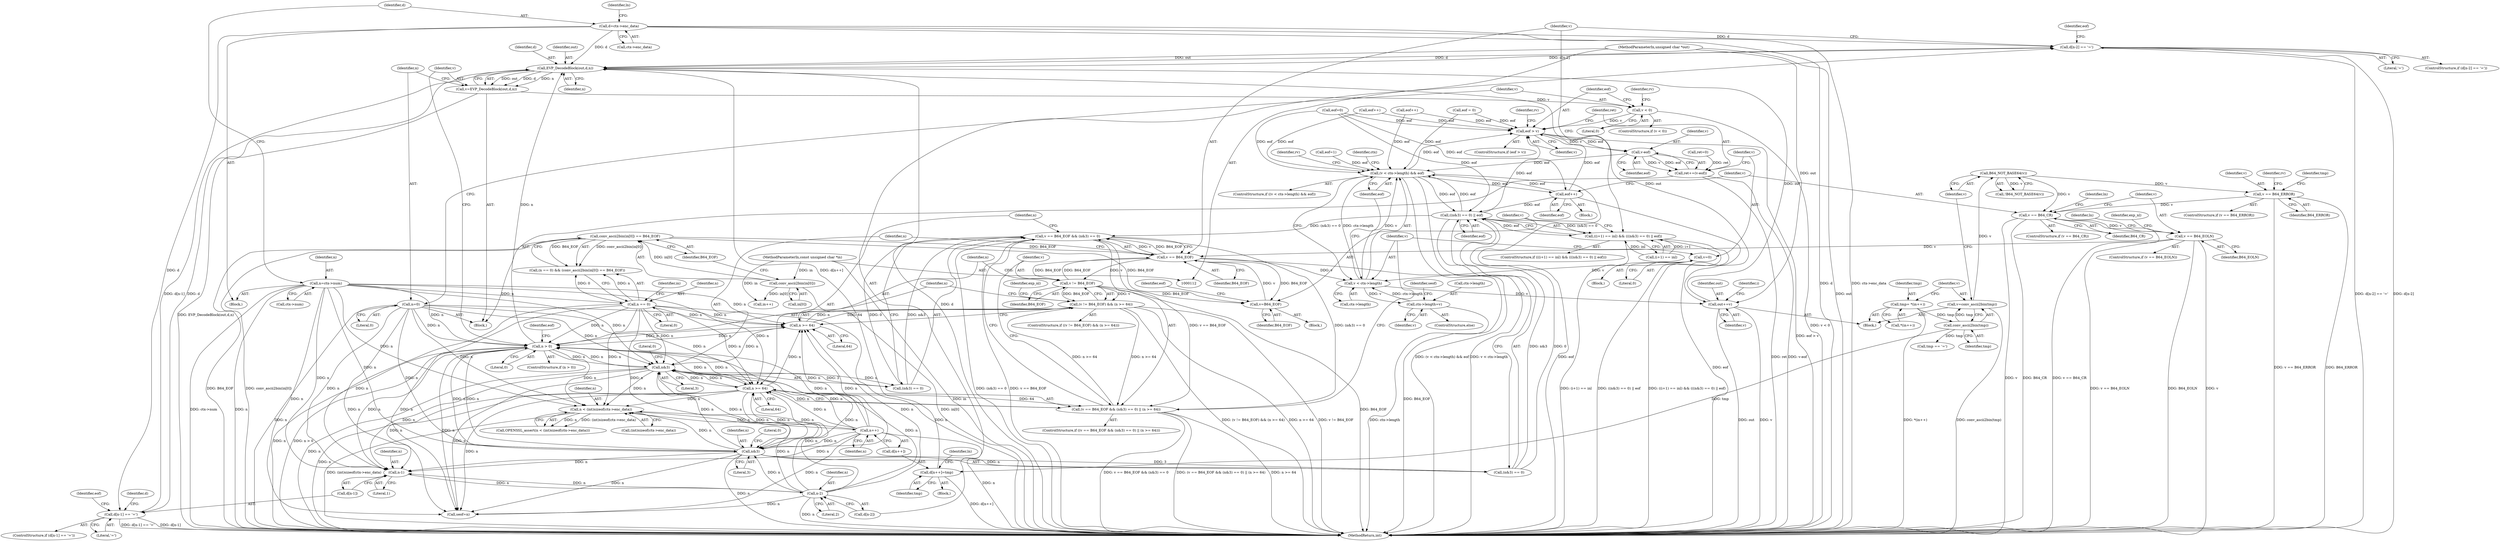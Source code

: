 digraph "0_openssl_d0666f289ac013094bbbf547bfbcd616199b7d2d@array" {
"1000322" [label="(Call,d[n-2] == '=')"];
"1000364" [label="(Call,EVP_DecodeBlock(out,d,n))"];
"1000430" [label="(Call,out+=v)"];
"1000404" [label="(Call,v < ctx->length)"];
"1000399" [label="(Call,v=0)"];
"1000334" [label="(Call,v == B64_EOF)"];
"1000273" [label="(Call,v == B64_EOLN)"];
"1000262" [label="(Call,v == B64_CR)"];
"1000215" [label="(Call,B64_NOT_BASE64(v))"];
"1000209" [label="(Call,v=conv_ascii2bin(tmp))"];
"1000211" [label="(Call,conv_ascii2bin(tmp))"];
"1000204" [label="(Call,tmp= *(in++))"];
"1000237" [label="(Call,v == B64_ERROR)"];
"1000305" [label="(Call,v=B64_EOF)"];
"1000173" [label="(Call,conv_ascii2bin(in[0]) == B64_EOF)"];
"1000174" [label="(Call,conv_ascii2bin(in[0]))"];
"1000116" [label="(MethodParameterIn,const unsigned char *in)"];
"1000348" [label="(Call,v != B64_EOF)"];
"1000416" [label="(Call,ctx->length=v)"];
"1000114" [label="(MethodParameterIn,unsigned char *out)"];
"1000312" [label="(Call,d[n-1] == '=')"];
"1000149" [label="(Call,d=ctx->enc_data)"];
"1000227" [label="(Call,d[n++]=tmp)"];
"1000322" [label="(Call,d[n-2] == '=')"];
"1000358" [label="(Call,n > 0)"];
"1000338" [label="(Call,n&3)"];
"1000342" [label="(Call,n >= 64)"];
"1000230" [label="(Call,n++)"];
"1000219" [label="(Call,n < (int)sizeof(ctx->enc_data))"];
"1000299" [label="(Call,n&3)"];
"1000325" [label="(Call,n-2)"];
"1000315" [label="(Call,n-1)"];
"1000368" [label="(Call,n=0)"];
"1000144" [label="(Call,n=ctx->num)"];
"1000170" [label="(Call,n == 0)"];
"1000351" [label="(Call,n >= 64)"];
"1000362" [label="(Call,v=EVP_DecodeBlock(out,d,n))"];
"1000372" [label="(Call,v < 0)"];
"1000381" [label="(Call,eof > v)"];
"1000392" [label="(Call,v-eof)"];
"1000390" [label="(Call,ret+=(v-eof))"];
"1000403" [label="(Call,(v < ctx->length) && eof)"];
"1000259" [label="(Call,eof++)"];
"1000297" [label="(Call,((n&3) == 0) || eof)"];
"1000291" [label="(Call,((i+1) == inl) && (((n&3) == 0) || eof))"];
"1000333" [label="(Call,v == B64_EOF && (n&3) == 0)"];
"1000332" [label="(Call,(v == B64_EOF && (n&3) == 0) || (n >= 64))"];
"1000347" [label="(Call,(v != B64_EOF) && (n >= 64))"];
"1000303" [label="(Identifier,eof)"];
"1000369" [label="(Identifier,n)"];
"1000371" [label="(ControlStructure,if (v < 0))"];
"1000400" [label="(Identifier,v)"];
"1000353" [label="(Literal,64)"];
"1000125" [label="(Call,eof=0)"];
"1000219" [label="(Call,n < (int)sizeof(ctx->enc_data))"];
"1000305" [label="(Call,v=B64_EOF)"];
"1000420" [label="(Identifier,v)"];
"1000261" [label="(ControlStructure,if (v == B64_CR))"];
"1000267" [label="(Identifier,ln)"];
"1000433" [label="(MethodReturn,int)"];
"1000350" [label="(Identifier,B64_EOF)"];
"1000278" [label="(Identifier,ln)"];
"1000397" [label="(Identifier,eof)"];
"1000336" [label="(Identifier,B64_EOF)"];
"1000324" [label="(Identifier,d)"];
"1000432" [label="(Identifier,v)"];
"1000315" [label="(Call,n-1)"];
"1000231" [label="(Identifier,n)"];
"1000417" [label="(Call,ctx->length)"];
"1000214" [label="(Call,!B64_NOT_BASE64(v))"];
"1000220" [label="(Identifier,n)"];
"1000155" [label="(Identifier,ln)"];
"1000328" [label="(Literal,'=')"];
"1000176" [label="(Identifier,in)"];
"1000386" [label="(Identifier,rv)"];
"1000308" [label="(Call,eof = 0)"];
"1000335" [label="(Identifier,v)"];
"1000349" [label="(Identifier,v)"];
"1000322" [label="(Call,d[n-2] == '=')"];
"1000339" [label="(Identifier,n)"];
"1000146" [label="(Call,ctx->num)"];
"1000292" [label="(Call,(i+1) == inl)"];
"1000114" [label="(MethodParameterIn,unsigned char *out)"];
"1000236" [label="(ControlStructure,if (v == B64_ERROR))"];
"1000318" [label="(Literal,'=')"];
"1000342" [label="(Call,n >= 64)"];
"1000312" [label="(Call,d[n-1] == '=')"];
"1000341" [label="(Literal,0)"];
"1000377" [label="(Identifier,rv)"];
"1000145" [label="(Identifier,n)"];
"1000307" [label="(Identifier,B64_EOF)"];
"1000404" [label="(Call,v < ctx->length)"];
"1000300" [label="(Identifier,n)"];
"1000346" [label="(ControlStructure,if ((v != B64_EOF) && (n >= 64)))"];
"1000365" [label="(Identifier,out)"];
"1000390" [label="(Call,ret+=(v-eof))"];
"1000337" [label="(Call,(n&3) == 0)"];
"1000325" [label="(Call,n-2)"];
"1000383" [label="(Identifier,v)"];
"1000272" [label="(ControlStructure,if (v == B64_EOLN))"];
"1000228" [label="(Call,d[n++])"];
"1000334" [label="(Call,v == B64_EOF)"];
"1000212" [label="(Identifier,tmp)"];
"1000316" [label="(Identifier,n)"];
"1000144" [label="(Call,n=ctx->num)"];
"1000260" [label="(Identifier,eof)"];
"1000311" [label="(ControlStructure,if (d[n-1] == '='))"];
"1000192" [label="(Identifier,i)"];
"1000297" [label="(Call,((n&3) == 0) || eof)"];
"1000416" [label="(Call,ctx->length=v)"];
"1000330" [label="(Identifier,eof)"];
"1000401" [label="(Literal,0)"];
"1000218" [label="(Call,OPENSSL_assert(n < (int)sizeof(ctx->enc_data)))"];
"1000393" [label="(Identifier,v)"];
"1000430" [label="(Call,out+=v)"];
"1000215" [label="(Call,B64_NOT_BASE64(v))"];
"1000372" [label="(Call,v < 0)"];
"1000412" [label="(Identifier,rv)"];
"1000345" [label="(Block,)"];
"1000415" [label="(ControlStructure,else)"];
"1000344" [label="(Literal,64)"];
"1000242" [label="(Identifier,rv)"];
"1000175" [label="(Call,in[0])"];
"1000347" [label="(Call,(v != B64_EOF) && (n >= 64))"];
"1000409" [label="(Identifier,eof)"];
"1000381" [label="(Call,eof > v)"];
"1000262" [label="(Call,v == B64_CR)"];
"1000151" [label="(Call,ctx->enc_data)"];
"1000248" [label="(Identifier,tmp)"];
"1000343" [label="(Identifier,n)"];
"1000396" [label="(Call,eof=1)"];
"1000205" [label="(Identifier,tmp)"];
"1000217" [label="(Block,)"];
"1000288" [label="(Identifier,exp_nl)"];
"1000302" [label="(Literal,0)"];
"1000320" [label="(Identifier,eof)"];
"1000366" [label="(Identifier,d)"];
"1000274" [label="(Identifier,v)"];
"1000238" [label="(Identifier,v)"];
"1000370" [label="(Literal,0)"];
"1000171" [label="(Identifier,n)"];
"1000304" [label="(Block,)"];
"1000230" [label="(Call,n++)"];
"1000150" [label="(Identifier,d)"];
"1000169" [label="(Call,(n == 0) && (conv_ascii2bin(in[0]) == B64_EOF))"];
"1000227" [label="(Call,d[n++]=tmp)"];
"1000313" [label="(Call,d[n-1])"];
"1000306" [label="(Identifier,v)"];
"1000134" [label="(Call,ret=0)"];
"1000348" [label="(Call,v != B64_EOF)"];
"1000209" [label="(Call,v=conv_ascii2bin(tmp))"];
"1000392" [label="(Call,v-eof)"];
"1000204" [label="(Call,tmp= *(in++))"];
"1000323" [label="(Call,d[n-2])"];
"1000368" [label="(Call,n=0)"];
"1000290" [label="(ControlStructure,if (((i+1) == inl) && (((n&3) == 0) || eof)))"];
"1000174" [label="(Call,conv_ascii2bin(in[0]))"];
"1000327" [label="(Literal,2)"];
"1000206" [label="(Call,*(in++))"];
"1000250" [label="(Block,)"];
"1000359" [label="(Identifier,n)"];
"1000247" [label="(Call,tmp == '=')"];
"1000403" [label="(Call,(v < ctx->length) && eof)"];
"1000360" [label="(Literal,0)"];
"1000173" [label="(Call,conv_ascii2bin(in[0]) == B64_EOF)"];
"1000351" [label="(Call,n >= 64)"];
"1000361" [label="(Block,)"];
"1000391" [label="(Identifier,ret)"];
"1000364" [label="(Call,EVP_DecodeBlock(out,d,n))"];
"1000232" [label="(Identifier,tmp)"];
"1000210" [label="(Identifier,v)"];
"1000321" [label="(ControlStructure,if (d[n-2] == '='))"];
"1000402" [label="(ControlStructure,if ((v < ctx->length) && eof))"];
"1000333" [label="(Call,v == B64_EOF && (n&3) == 0)"];
"1000399" [label="(Call,v=0)"];
"1000309" [label="(Identifier,eof)"];
"1000373" [label="(Identifier,v)"];
"1000118" [label="(Block,)"];
"1000319" [label="(Call,eof++)"];
"1000423" [label="(Identifier,seof)"];
"1000326" [label="(Identifier,n)"];
"1000331" [label="(ControlStructure,if ((v == B64_EOF && (n&3) == 0) || (n >= 64)))"];
"1000357" [label="(ControlStructure,if (n > 0))"];
"1000406" [label="(Call,ctx->length)"];
"1000367" [label="(Identifier,n)"];
"1000211" [label="(Call,conv_ascii2bin(tmp))"];
"1000418" [label="(Identifier,ctx)"];
"1000352" [label="(Identifier,n)"];
"1000363" [label="(Identifier,v)"];
"1000374" [label="(Literal,0)"];
"1000263" [label="(Identifier,v)"];
"1000178" [label="(Identifier,B64_EOF)"];
"1000216" [label="(Identifier,v)"];
"1000298" [label="(Call,(n&3) == 0)"];
"1000207" [label="(Call,in++)"];
"1000299" [label="(Call,n&3)"];
"1000273" [label="(Call,v == B64_EOLN)"];
"1000275" [label="(Identifier,B64_EOLN)"];
"1000116" [label="(MethodParameterIn,const unsigned char *in)"];
"1000317" [label="(Literal,1)"];
"1000394" [label="(Identifier,eof)"];
"1000291" [label="(Call,((i+1) == inl) && (((n&3) == 0) || eof))"];
"1000170" [label="(Call,n == 0)"];
"1000221" [label="(Call,(int)sizeof(ctx->enc_data))"];
"1000382" [label="(Identifier,eof)"];
"1000340" [label="(Literal,3)"];
"1000338" [label="(Call,n&3)"];
"1000301" [label="(Literal,3)"];
"1000362" [label="(Call,v=EVP_DecodeBlock(out,d,n))"];
"1000358" [label="(Call,n > 0)"];
"1000355" [label="(Identifier,exp_nl)"];
"1000380" [label="(ControlStructure,if (eof > v))"];
"1000234" [label="(Identifier,ln)"];
"1000237" [label="(Call,v == B64_ERROR)"];
"1000329" [label="(Call,eof++)"];
"1000332" [label="(Call,(v == B64_EOF && (n&3) == 0) || (n >= 64))"];
"1000431" [label="(Identifier,out)"];
"1000405" [label="(Identifier,v)"];
"1000264" [label="(Identifier,B64_CR)"];
"1000149" [label="(Call,d=ctx->enc_data)"];
"1000256" [label="(Call,seof=n)"];
"1000259" [label="(Call,eof++)"];
"1000193" [label="(Block,)"];
"1000172" [label="(Literal,0)"];
"1000239" [label="(Identifier,B64_ERROR)"];
"1000322" -> "1000321"  [label="AST: "];
"1000322" -> "1000328"  [label="CFG: "];
"1000323" -> "1000322"  [label="AST: "];
"1000328" -> "1000322"  [label="AST: "];
"1000330" -> "1000322"  [label="CFG: "];
"1000335" -> "1000322"  [label="CFG: "];
"1000322" -> "1000433"  [label="DDG: d[n-2] == '='"];
"1000322" -> "1000433"  [label="DDG: d[n-2]"];
"1000364" -> "1000322"  [label="DDG: d"];
"1000149" -> "1000322"  [label="DDG: d"];
"1000322" -> "1000364"  [label="DDG: d[n-2]"];
"1000364" -> "1000362"  [label="AST: "];
"1000364" -> "1000367"  [label="CFG: "];
"1000365" -> "1000364"  [label="AST: "];
"1000366" -> "1000364"  [label="AST: "];
"1000367" -> "1000364"  [label="AST: "];
"1000362" -> "1000364"  [label="CFG: "];
"1000364" -> "1000433"  [label="DDG: d"];
"1000364" -> "1000312"  [label="DDG: d"];
"1000364" -> "1000362"  [label="DDG: out"];
"1000364" -> "1000362"  [label="DDG: d"];
"1000364" -> "1000362"  [label="DDG: n"];
"1000430" -> "1000364"  [label="DDG: out"];
"1000114" -> "1000364"  [label="DDG: out"];
"1000312" -> "1000364"  [label="DDG: d[n-1]"];
"1000227" -> "1000364"  [label="DDG: d[n++]"];
"1000149" -> "1000364"  [label="DDG: d"];
"1000358" -> "1000364"  [label="DDG: n"];
"1000364" -> "1000430"  [label="DDG: out"];
"1000430" -> "1000193"  [label="AST: "];
"1000430" -> "1000432"  [label="CFG: "];
"1000431" -> "1000430"  [label="AST: "];
"1000432" -> "1000430"  [label="AST: "];
"1000192" -> "1000430"  [label="CFG: "];
"1000430" -> "1000433"  [label="DDG: v"];
"1000430" -> "1000433"  [label="DDG: out"];
"1000404" -> "1000430"  [label="DDG: v"];
"1000114" -> "1000430"  [label="DDG: out"];
"1000404" -> "1000403"  [label="AST: "];
"1000404" -> "1000406"  [label="CFG: "];
"1000405" -> "1000404"  [label="AST: "];
"1000406" -> "1000404"  [label="AST: "];
"1000409" -> "1000404"  [label="CFG: "];
"1000403" -> "1000404"  [label="CFG: "];
"1000404" -> "1000403"  [label="DDG: v"];
"1000404" -> "1000403"  [label="DDG: ctx->length"];
"1000399" -> "1000404"  [label="DDG: v"];
"1000334" -> "1000404"  [label="DDG: v"];
"1000416" -> "1000404"  [label="DDG: ctx->length"];
"1000404" -> "1000416"  [label="DDG: v"];
"1000399" -> "1000345"  [label="AST: "];
"1000399" -> "1000401"  [label="CFG: "];
"1000400" -> "1000399"  [label="AST: "];
"1000401" -> "1000399"  [label="AST: "];
"1000405" -> "1000399"  [label="CFG: "];
"1000334" -> "1000333"  [label="AST: "];
"1000334" -> "1000336"  [label="CFG: "];
"1000335" -> "1000334"  [label="AST: "];
"1000336" -> "1000334"  [label="AST: "];
"1000339" -> "1000334"  [label="CFG: "];
"1000333" -> "1000334"  [label="CFG: "];
"1000334" -> "1000433"  [label="DDG: B64_EOF"];
"1000334" -> "1000305"  [label="DDG: B64_EOF"];
"1000334" -> "1000333"  [label="DDG: v"];
"1000334" -> "1000333"  [label="DDG: B64_EOF"];
"1000273" -> "1000334"  [label="DDG: v"];
"1000305" -> "1000334"  [label="DDG: v"];
"1000173" -> "1000334"  [label="DDG: B64_EOF"];
"1000348" -> "1000334"  [label="DDG: B64_EOF"];
"1000334" -> "1000348"  [label="DDG: v"];
"1000334" -> "1000348"  [label="DDG: B64_EOF"];
"1000273" -> "1000272"  [label="AST: "];
"1000273" -> "1000275"  [label="CFG: "];
"1000274" -> "1000273"  [label="AST: "];
"1000275" -> "1000273"  [label="AST: "];
"1000278" -> "1000273"  [label="CFG: "];
"1000288" -> "1000273"  [label="CFG: "];
"1000273" -> "1000433"  [label="DDG: v == B64_EOLN"];
"1000273" -> "1000433"  [label="DDG: B64_EOLN"];
"1000273" -> "1000433"  [label="DDG: v"];
"1000262" -> "1000273"  [label="DDG: v"];
"1000262" -> "1000261"  [label="AST: "];
"1000262" -> "1000264"  [label="CFG: "];
"1000263" -> "1000262"  [label="AST: "];
"1000264" -> "1000262"  [label="AST: "];
"1000267" -> "1000262"  [label="CFG: "];
"1000274" -> "1000262"  [label="CFG: "];
"1000262" -> "1000433"  [label="DDG: v"];
"1000262" -> "1000433"  [label="DDG: B64_CR"];
"1000262" -> "1000433"  [label="DDG: v == B64_CR"];
"1000215" -> "1000262"  [label="DDG: v"];
"1000237" -> "1000262"  [label="DDG: v"];
"1000215" -> "1000214"  [label="AST: "];
"1000215" -> "1000216"  [label="CFG: "];
"1000216" -> "1000215"  [label="AST: "];
"1000214" -> "1000215"  [label="CFG: "];
"1000215" -> "1000214"  [label="DDG: v"];
"1000209" -> "1000215"  [label="DDG: v"];
"1000215" -> "1000237"  [label="DDG: v"];
"1000209" -> "1000193"  [label="AST: "];
"1000209" -> "1000211"  [label="CFG: "];
"1000210" -> "1000209"  [label="AST: "];
"1000211" -> "1000209"  [label="AST: "];
"1000216" -> "1000209"  [label="CFG: "];
"1000209" -> "1000433"  [label="DDG: conv_ascii2bin(tmp)"];
"1000211" -> "1000209"  [label="DDG: tmp"];
"1000211" -> "1000212"  [label="CFG: "];
"1000212" -> "1000211"  [label="AST: "];
"1000204" -> "1000211"  [label="DDG: tmp"];
"1000211" -> "1000227"  [label="DDG: tmp"];
"1000211" -> "1000247"  [label="DDG: tmp"];
"1000204" -> "1000193"  [label="AST: "];
"1000204" -> "1000206"  [label="CFG: "];
"1000205" -> "1000204"  [label="AST: "];
"1000206" -> "1000204"  [label="AST: "];
"1000210" -> "1000204"  [label="CFG: "];
"1000204" -> "1000433"  [label="DDG: *(in++)"];
"1000237" -> "1000236"  [label="AST: "];
"1000237" -> "1000239"  [label="CFG: "];
"1000238" -> "1000237"  [label="AST: "];
"1000239" -> "1000237"  [label="AST: "];
"1000242" -> "1000237"  [label="CFG: "];
"1000248" -> "1000237"  [label="CFG: "];
"1000237" -> "1000433"  [label="DDG: v == B64_ERROR"];
"1000237" -> "1000433"  [label="DDG: B64_ERROR"];
"1000305" -> "1000304"  [label="AST: "];
"1000305" -> "1000307"  [label="CFG: "];
"1000306" -> "1000305"  [label="AST: "];
"1000307" -> "1000305"  [label="AST: "];
"1000309" -> "1000305"  [label="CFG: "];
"1000173" -> "1000305"  [label="DDG: B64_EOF"];
"1000348" -> "1000305"  [label="DDG: B64_EOF"];
"1000173" -> "1000169"  [label="AST: "];
"1000173" -> "1000178"  [label="CFG: "];
"1000174" -> "1000173"  [label="AST: "];
"1000178" -> "1000173"  [label="AST: "];
"1000169" -> "1000173"  [label="CFG: "];
"1000173" -> "1000433"  [label="DDG: B64_EOF"];
"1000173" -> "1000433"  [label="DDG: conv_ascii2bin(in[0])"];
"1000173" -> "1000169"  [label="DDG: conv_ascii2bin(in[0])"];
"1000173" -> "1000169"  [label="DDG: B64_EOF"];
"1000174" -> "1000173"  [label="DDG: in[0]"];
"1000174" -> "1000175"  [label="CFG: "];
"1000175" -> "1000174"  [label="AST: "];
"1000178" -> "1000174"  [label="CFG: "];
"1000174" -> "1000433"  [label="DDG: in[0]"];
"1000116" -> "1000174"  [label="DDG: in"];
"1000174" -> "1000207"  [label="DDG: in[0]"];
"1000116" -> "1000112"  [label="AST: "];
"1000116" -> "1000433"  [label="DDG: in"];
"1000116" -> "1000207"  [label="DDG: in"];
"1000348" -> "1000347"  [label="AST: "];
"1000348" -> "1000350"  [label="CFG: "];
"1000349" -> "1000348"  [label="AST: "];
"1000350" -> "1000348"  [label="AST: "];
"1000352" -> "1000348"  [label="CFG: "];
"1000347" -> "1000348"  [label="CFG: "];
"1000348" -> "1000433"  [label="DDG: B64_EOF"];
"1000348" -> "1000347"  [label="DDG: v"];
"1000348" -> "1000347"  [label="DDG: B64_EOF"];
"1000416" -> "1000415"  [label="AST: "];
"1000416" -> "1000420"  [label="CFG: "];
"1000417" -> "1000416"  [label="AST: "];
"1000420" -> "1000416"  [label="AST: "];
"1000423" -> "1000416"  [label="CFG: "];
"1000416" -> "1000433"  [label="DDG: ctx->length"];
"1000114" -> "1000112"  [label="AST: "];
"1000114" -> "1000433"  [label="DDG: out"];
"1000312" -> "1000311"  [label="AST: "];
"1000312" -> "1000318"  [label="CFG: "];
"1000313" -> "1000312"  [label="AST: "];
"1000318" -> "1000312"  [label="AST: "];
"1000320" -> "1000312"  [label="CFG: "];
"1000324" -> "1000312"  [label="CFG: "];
"1000312" -> "1000433"  [label="DDG: d[n-1] == '='"];
"1000312" -> "1000433"  [label="DDG: d[n-1]"];
"1000149" -> "1000312"  [label="DDG: d"];
"1000149" -> "1000118"  [label="AST: "];
"1000149" -> "1000151"  [label="CFG: "];
"1000150" -> "1000149"  [label="AST: "];
"1000151" -> "1000149"  [label="AST: "];
"1000155" -> "1000149"  [label="CFG: "];
"1000149" -> "1000433"  [label="DDG: ctx->enc_data"];
"1000149" -> "1000433"  [label="DDG: d"];
"1000227" -> "1000217"  [label="AST: "];
"1000227" -> "1000232"  [label="CFG: "];
"1000228" -> "1000227"  [label="AST: "];
"1000232" -> "1000227"  [label="AST: "];
"1000234" -> "1000227"  [label="CFG: "];
"1000227" -> "1000433"  [label="DDG: d[n++]"];
"1000358" -> "1000357"  [label="AST: "];
"1000358" -> "1000360"  [label="CFG: "];
"1000359" -> "1000358"  [label="AST: "];
"1000360" -> "1000358"  [label="AST: "];
"1000363" -> "1000358"  [label="CFG: "];
"1000397" -> "1000358"  [label="CFG: "];
"1000358" -> "1000433"  [label="DDG: n > 0"];
"1000358" -> "1000433"  [label="DDG: n"];
"1000358" -> "1000219"  [label="DDG: n"];
"1000358" -> "1000256"  [label="DDG: n"];
"1000358" -> "1000299"  [label="DDG: n"];
"1000358" -> "1000315"  [label="DDG: n"];
"1000358" -> "1000338"  [label="DDG: n"];
"1000358" -> "1000342"  [label="DDG: n"];
"1000358" -> "1000351"  [label="DDG: n"];
"1000338" -> "1000358"  [label="DDG: n"];
"1000342" -> "1000358"  [label="DDG: n"];
"1000230" -> "1000358"  [label="DDG: n"];
"1000299" -> "1000358"  [label="DDG: n"];
"1000351" -> "1000358"  [label="DDG: n"];
"1000325" -> "1000358"  [label="DDG: n"];
"1000368" -> "1000358"  [label="DDG: n"];
"1000144" -> "1000358"  [label="DDG: n"];
"1000170" -> "1000358"  [label="DDG: n"];
"1000338" -> "1000337"  [label="AST: "];
"1000338" -> "1000340"  [label="CFG: "];
"1000339" -> "1000338"  [label="AST: "];
"1000340" -> "1000338"  [label="AST: "];
"1000341" -> "1000338"  [label="CFG: "];
"1000338" -> "1000433"  [label="DDG: n"];
"1000338" -> "1000219"  [label="DDG: n"];
"1000338" -> "1000256"  [label="DDG: n"];
"1000338" -> "1000299"  [label="DDG: n"];
"1000338" -> "1000315"  [label="DDG: n"];
"1000338" -> "1000337"  [label="DDG: n"];
"1000338" -> "1000337"  [label="DDG: 3"];
"1000342" -> "1000338"  [label="DDG: n"];
"1000230" -> "1000338"  [label="DDG: n"];
"1000299" -> "1000338"  [label="DDG: n"];
"1000325" -> "1000338"  [label="DDG: n"];
"1000368" -> "1000338"  [label="DDG: n"];
"1000144" -> "1000338"  [label="DDG: n"];
"1000170" -> "1000338"  [label="DDG: n"];
"1000338" -> "1000342"  [label="DDG: n"];
"1000338" -> "1000351"  [label="DDG: n"];
"1000342" -> "1000332"  [label="AST: "];
"1000342" -> "1000344"  [label="CFG: "];
"1000343" -> "1000342"  [label="AST: "];
"1000344" -> "1000342"  [label="AST: "];
"1000332" -> "1000342"  [label="CFG: "];
"1000342" -> "1000433"  [label="DDG: n"];
"1000342" -> "1000219"  [label="DDG: n"];
"1000342" -> "1000256"  [label="DDG: n"];
"1000342" -> "1000299"  [label="DDG: n"];
"1000342" -> "1000315"  [label="DDG: n"];
"1000342" -> "1000332"  [label="DDG: n"];
"1000342" -> "1000332"  [label="DDG: 64"];
"1000230" -> "1000342"  [label="DDG: n"];
"1000299" -> "1000342"  [label="DDG: n"];
"1000325" -> "1000342"  [label="DDG: n"];
"1000368" -> "1000342"  [label="DDG: n"];
"1000144" -> "1000342"  [label="DDG: n"];
"1000170" -> "1000342"  [label="DDG: n"];
"1000342" -> "1000351"  [label="DDG: n"];
"1000230" -> "1000228"  [label="AST: "];
"1000230" -> "1000231"  [label="CFG: "];
"1000231" -> "1000230"  [label="AST: "];
"1000228" -> "1000230"  [label="CFG: "];
"1000230" -> "1000433"  [label="DDG: n"];
"1000230" -> "1000219"  [label="DDG: n"];
"1000219" -> "1000230"  [label="DDG: n"];
"1000230" -> "1000256"  [label="DDG: n"];
"1000230" -> "1000299"  [label="DDG: n"];
"1000230" -> "1000315"  [label="DDG: n"];
"1000230" -> "1000351"  [label="DDG: n"];
"1000219" -> "1000218"  [label="AST: "];
"1000219" -> "1000221"  [label="CFG: "];
"1000220" -> "1000219"  [label="AST: "];
"1000221" -> "1000219"  [label="AST: "];
"1000218" -> "1000219"  [label="CFG: "];
"1000219" -> "1000433"  [label="DDG: (int)sizeof(ctx->enc_data)"];
"1000219" -> "1000218"  [label="DDG: n"];
"1000219" -> "1000218"  [label="DDG: (int)sizeof(ctx->enc_data)"];
"1000299" -> "1000219"  [label="DDG: n"];
"1000325" -> "1000219"  [label="DDG: n"];
"1000368" -> "1000219"  [label="DDG: n"];
"1000144" -> "1000219"  [label="DDG: n"];
"1000170" -> "1000219"  [label="DDG: n"];
"1000299" -> "1000298"  [label="AST: "];
"1000299" -> "1000301"  [label="CFG: "];
"1000300" -> "1000299"  [label="AST: "];
"1000301" -> "1000299"  [label="AST: "];
"1000302" -> "1000299"  [label="CFG: "];
"1000299" -> "1000433"  [label="DDG: n"];
"1000299" -> "1000256"  [label="DDG: n"];
"1000299" -> "1000298"  [label="DDG: n"];
"1000299" -> "1000298"  [label="DDG: 3"];
"1000325" -> "1000299"  [label="DDG: n"];
"1000368" -> "1000299"  [label="DDG: n"];
"1000144" -> "1000299"  [label="DDG: n"];
"1000170" -> "1000299"  [label="DDG: n"];
"1000299" -> "1000315"  [label="DDG: n"];
"1000299" -> "1000351"  [label="DDG: n"];
"1000325" -> "1000323"  [label="AST: "];
"1000325" -> "1000327"  [label="CFG: "];
"1000326" -> "1000325"  [label="AST: "];
"1000327" -> "1000325"  [label="AST: "];
"1000323" -> "1000325"  [label="CFG: "];
"1000325" -> "1000433"  [label="DDG: n"];
"1000325" -> "1000256"  [label="DDG: n"];
"1000325" -> "1000315"  [label="DDG: n"];
"1000315" -> "1000325"  [label="DDG: n"];
"1000325" -> "1000351"  [label="DDG: n"];
"1000315" -> "1000313"  [label="AST: "];
"1000315" -> "1000317"  [label="CFG: "];
"1000316" -> "1000315"  [label="AST: "];
"1000317" -> "1000315"  [label="AST: "];
"1000313" -> "1000315"  [label="CFG: "];
"1000368" -> "1000315"  [label="DDG: n"];
"1000144" -> "1000315"  [label="DDG: n"];
"1000170" -> "1000315"  [label="DDG: n"];
"1000368" -> "1000361"  [label="AST: "];
"1000368" -> "1000370"  [label="CFG: "];
"1000369" -> "1000368"  [label="AST: "];
"1000370" -> "1000368"  [label="AST: "];
"1000373" -> "1000368"  [label="CFG: "];
"1000368" -> "1000433"  [label="DDG: n"];
"1000368" -> "1000256"  [label="DDG: n"];
"1000368" -> "1000351"  [label="DDG: n"];
"1000144" -> "1000118"  [label="AST: "];
"1000144" -> "1000146"  [label="CFG: "];
"1000145" -> "1000144"  [label="AST: "];
"1000146" -> "1000144"  [label="AST: "];
"1000150" -> "1000144"  [label="CFG: "];
"1000144" -> "1000433"  [label="DDG: n"];
"1000144" -> "1000433"  [label="DDG: ctx->num"];
"1000144" -> "1000170"  [label="DDG: n"];
"1000144" -> "1000256"  [label="DDG: n"];
"1000144" -> "1000351"  [label="DDG: n"];
"1000170" -> "1000169"  [label="AST: "];
"1000170" -> "1000172"  [label="CFG: "];
"1000171" -> "1000170"  [label="AST: "];
"1000172" -> "1000170"  [label="AST: "];
"1000176" -> "1000170"  [label="CFG: "];
"1000169" -> "1000170"  [label="CFG: "];
"1000170" -> "1000433"  [label="DDG: n"];
"1000170" -> "1000169"  [label="DDG: n"];
"1000170" -> "1000169"  [label="DDG: 0"];
"1000170" -> "1000256"  [label="DDG: n"];
"1000170" -> "1000351"  [label="DDG: n"];
"1000351" -> "1000347"  [label="AST: "];
"1000351" -> "1000353"  [label="CFG: "];
"1000352" -> "1000351"  [label="AST: "];
"1000353" -> "1000351"  [label="AST: "];
"1000347" -> "1000351"  [label="CFG: "];
"1000351" -> "1000347"  [label="DDG: n"];
"1000351" -> "1000347"  [label="DDG: 64"];
"1000362" -> "1000361"  [label="AST: "];
"1000363" -> "1000362"  [label="AST: "];
"1000369" -> "1000362"  [label="CFG: "];
"1000362" -> "1000433"  [label="DDG: EVP_DecodeBlock(out,d,n)"];
"1000362" -> "1000372"  [label="DDG: v"];
"1000372" -> "1000371"  [label="AST: "];
"1000372" -> "1000374"  [label="CFG: "];
"1000373" -> "1000372"  [label="AST: "];
"1000374" -> "1000372"  [label="AST: "];
"1000377" -> "1000372"  [label="CFG: "];
"1000382" -> "1000372"  [label="CFG: "];
"1000372" -> "1000433"  [label="DDG: v < 0"];
"1000372" -> "1000381"  [label="DDG: v"];
"1000381" -> "1000380"  [label="AST: "];
"1000381" -> "1000383"  [label="CFG: "];
"1000382" -> "1000381"  [label="AST: "];
"1000383" -> "1000381"  [label="AST: "];
"1000386" -> "1000381"  [label="CFG: "];
"1000391" -> "1000381"  [label="CFG: "];
"1000381" -> "1000433"  [label="DDG: eof > v"];
"1000403" -> "1000381"  [label="DDG: eof"];
"1000297" -> "1000381"  [label="DDG: eof"];
"1000329" -> "1000381"  [label="DDG: eof"];
"1000319" -> "1000381"  [label="DDG: eof"];
"1000125" -> "1000381"  [label="DDG: eof"];
"1000259" -> "1000381"  [label="DDG: eof"];
"1000308" -> "1000381"  [label="DDG: eof"];
"1000381" -> "1000392"  [label="DDG: v"];
"1000381" -> "1000392"  [label="DDG: eof"];
"1000392" -> "1000390"  [label="AST: "];
"1000392" -> "1000394"  [label="CFG: "];
"1000393" -> "1000392"  [label="AST: "];
"1000394" -> "1000392"  [label="AST: "];
"1000390" -> "1000392"  [label="CFG: "];
"1000392" -> "1000390"  [label="DDG: v"];
"1000392" -> "1000390"  [label="DDG: eof"];
"1000392" -> "1000403"  [label="DDG: eof"];
"1000390" -> "1000361"  [label="AST: "];
"1000391" -> "1000390"  [label="AST: "];
"1000400" -> "1000390"  [label="CFG: "];
"1000390" -> "1000433"  [label="DDG: v-eof"];
"1000390" -> "1000433"  [label="DDG: ret"];
"1000134" -> "1000390"  [label="DDG: ret"];
"1000403" -> "1000402"  [label="AST: "];
"1000403" -> "1000409"  [label="CFG: "];
"1000409" -> "1000403"  [label="AST: "];
"1000412" -> "1000403"  [label="CFG: "];
"1000418" -> "1000403"  [label="CFG: "];
"1000403" -> "1000433"  [label="DDG: eof"];
"1000403" -> "1000433"  [label="DDG: v < ctx->length"];
"1000403" -> "1000433"  [label="DDG: (v < ctx->length) && eof"];
"1000403" -> "1000259"  [label="DDG: eof"];
"1000403" -> "1000297"  [label="DDG: eof"];
"1000396" -> "1000403"  [label="DDG: eof"];
"1000297" -> "1000403"  [label="DDG: eof"];
"1000329" -> "1000403"  [label="DDG: eof"];
"1000319" -> "1000403"  [label="DDG: eof"];
"1000125" -> "1000403"  [label="DDG: eof"];
"1000259" -> "1000403"  [label="DDG: eof"];
"1000308" -> "1000403"  [label="DDG: eof"];
"1000259" -> "1000250"  [label="AST: "];
"1000259" -> "1000260"  [label="CFG: "];
"1000260" -> "1000259"  [label="AST: "];
"1000263" -> "1000259"  [label="CFG: "];
"1000259" -> "1000433"  [label="DDG: eof"];
"1000125" -> "1000259"  [label="DDG: eof"];
"1000259" -> "1000297"  [label="DDG: eof"];
"1000297" -> "1000291"  [label="AST: "];
"1000297" -> "1000298"  [label="CFG: "];
"1000297" -> "1000303"  [label="CFG: "];
"1000298" -> "1000297"  [label="AST: "];
"1000303" -> "1000297"  [label="AST: "];
"1000291" -> "1000297"  [label="CFG: "];
"1000297" -> "1000291"  [label="DDG: (n&3) == 0"];
"1000297" -> "1000291"  [label="DDG: eof"];
"1000298" -> "1000297"  [label="DDG: n&3"];
"1000298" -> "1000297"  [label="DDG: 0"];
"1000125" -> "1000297"  [label="DDG: eof"];
"1000297" -> "1000333"  [label="DDG: (n&3) == 0"];
"1000291" -> "1000290"  [label="AST: "];
"1000291" -> "1000292"  [label="CFG: "];
"1000292" -> "1000291"  [label="AST: "];
"1000306" -> "1000291"  [label="CFG: "];
"1000335" -> "1000291"  [label="CFG: "];
"1000291" -> "1000433"  [label="DDG: ((i+1) == inl) && (((n&3) == 0) || eof)"];
"1000291" -> "1000433"  [label="DDG: (i+1) == inl"];
"1000291" -> "1000433"  [label="DDG: ((n&3) == 0) || eof"];
"1000292" -> "1000291"  [label="DDG: i+1"];
"1000292" -> "1000291"  [label="DDG: inl"];
"1000333" -> "1000332"  [label="AST: "];
"1000333" -> "1000337"  [label="CFG: "];
"1000337" -> "1000333"  [label="AST: "];
"1000343" -> "1000333"  [label="CFG: "];
"1000332" -> "1000333"  [label="CFG: "];
"1000333" -> "1000433"  [label="DDG: v == B64_EOF"];
"1000333" -> "1000433"  [label="DDG: (n&3) == 0"];
"1000333" -> "1000332"  [label="DDG: v == B64_EOF"];
"1000333" -> "1000332"  [label="DDG: (n&3) == 0"];
"1000337" -> "1000333"  [label="DDG: n&3"];
"1000337" -> "1000333"  [label="DDG: 0"];
"1000332" -> "1000331"  [label="AST: "];
"1000349" -> "1000332"  [label="CFG: "];
"1000405" -> "1000332"  [label="CFG: "];
"1000332" -> "1000433"  [label="DDG: v == B64_EOF && (n&3) == 0"];
"1000332" -> "1000433"  [label="DDG: (v == B64_EOF && (n&3) == 0) || (n >= 64)"];
"1000332" -> "1000433"  [label="DDG: n >= 64"];
"1000347" -> "1000332"  [label="DDG: n >= 64"];
"1000332" -> "1000347"  [label="DDG: n >= 64"];
"1000347" -> "1000346"  [label="AST: "];
"1000355" -> "1000347"  [label="CFG: "];
"1000359" -> "1000347"  [label="CFG: "];
"1000347" -> "1000433"  [label="DDG: n >= 64"];
"1000347" -> "1000433"  [label="DDG: v != B64_EOF"];
"1000347" -> "1000433"  [label="DDG: (v != B64_EOF) && (n >= 64)"];
}
